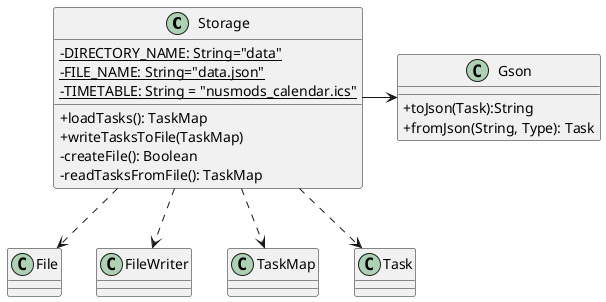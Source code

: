 @startuml


skinparam classAttributeIconSize 0
class Storage {
   -{static}{field} DIRECTORY_NAME: String="data"
   -{static}{field} FILE_NAME: String="data.json"
   -{static}{field} TIMETABLE: String = "nusmods_calendar.ics"
   +{method} loadTasks(): TaskMap
   +{method} writeTasksToFile(TaskMap)
   -{method} createFile(): Boolean
   -{method} readTasksFromFile(): TaskMap
}

class Gson {
    +{method} toJson(Task):String
    +{method} fromJson(String, Type): Task
}
class File
class FileWriter
class TaskMap
class Task

Storage -> Gson
Storage -[dashed]-> File
Storage -[dashed]-> FileWriter
Storage -[dashed]-> TaskMap
Storage -[dashed]-> Task

@enduml
